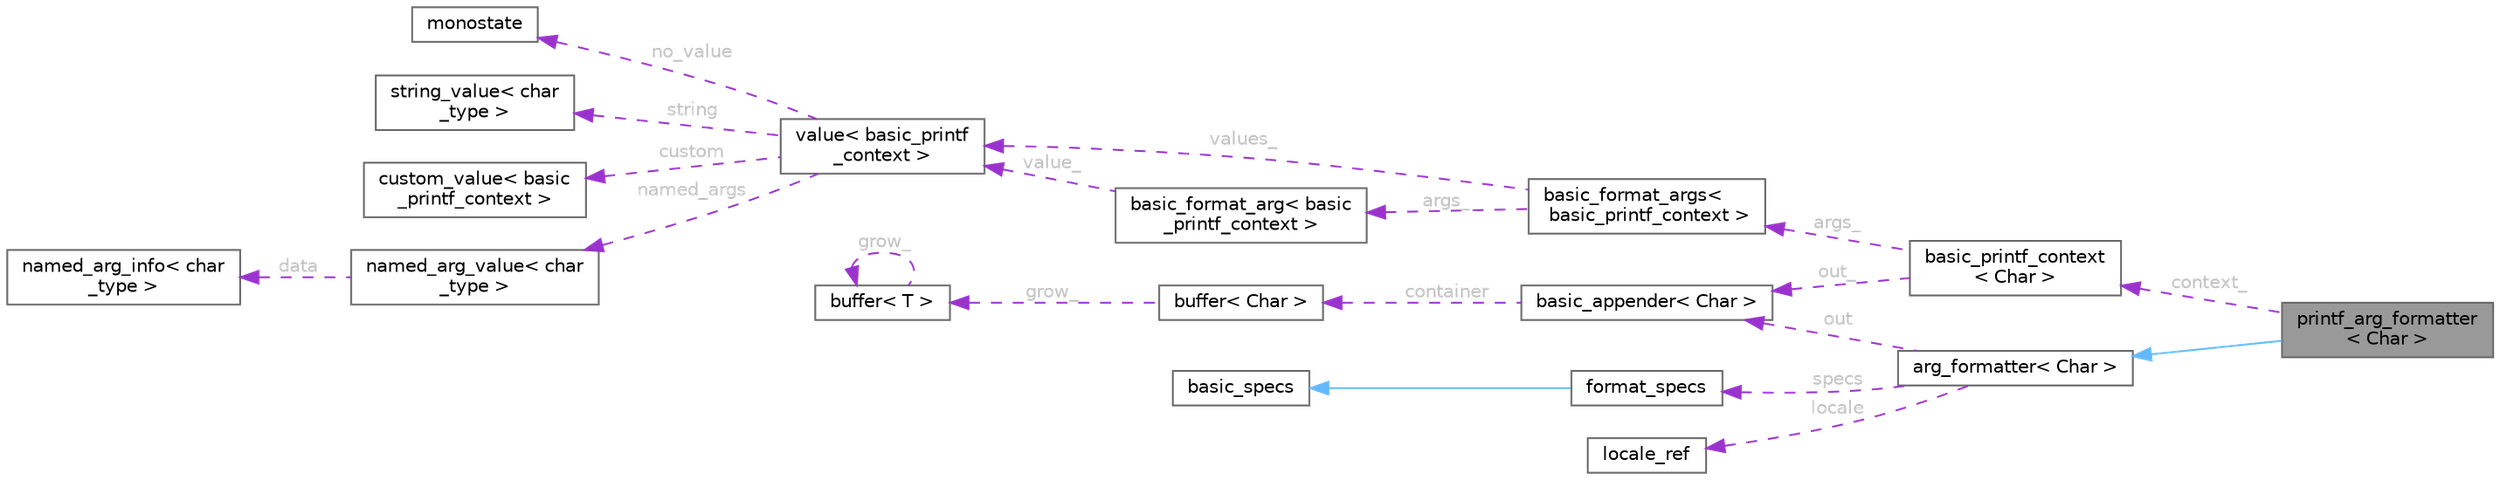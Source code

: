 digraph "printf_arg_formatter&lt; Char &gt;"
{
 // LATEX_PDF_SIZE
  bgcolor="transparent";
  edge [fontname=Helvetica,fontsize=10,labelfontname=Helvetica,labelfontsize=10];
  node [fontname=Helvetica,fontsize=10,shape=box,height=0.2,width=0.4];
  rankdir="LR";
  Node1 [id="Node000001",label="printf_arg_formatter\l\< Char \>",height=0.2,width=0.4,color="gray40", fillcolor="grey60", style="filled", fontcolor="black",tooltip=" "];
  Node2 -> Node1 [id="edge1_Node000001_Node000002",dir="back",color="steelblue1",style="solid",tooltip=" "];
  Node2 [id="Node000002",label="arg_formatter\< Char \>",height=0.2,width=0.4,color="gray40", fillcolor="white", style="filled",URL="$structdetail_1_1arg__formatter.html",tooltip=" "];
  Node3 -> Node2 [id="edge2_Node000002_Node000003",dir="back",color="darkorchid3",style="dashed",tooltip=" ",label=" out",fontcolor="grey" ];
  Node3 [id="Node000003",label="basic_appender\< Char \>",height=0.2,width=0.4,color="gray40", fillcolor="white", style="filled",URL="$classbasic__appender.html",tooltip=" "];
  Node4 -> Node3 [id="edge3_Node000003_Node000004",dir="back",color="darkorchid3",style="dashed",tooltip=" ",label=" container",fontcolor="grey" ];
  Node4 [id="Node000004",label="buffer\< Char \>",height=0.2,width=0.4,color="gray40", fillcolor="white", style="filled",URL="$classdetail_1_1buffer.html",tooltip=" "];
  Node5 -> Node4 [id="edge4_Node000004_Node000005",dir="back",color="darkorchid3",style="dashed",tooltip=" ",label=" grow_",fontcolor="grey" ];
  Node5 [id="Node000005",label="buffer\< T \>",height=0.2,width=0.4,color="gray40", fillcolor="white", style="filled",URL="$classdetail_1_1buffer.html",tooltip="A contiguous memory buffer with an optional growing ability."];
  Node5 -> Node5 [id="edge5_Node000005_Node000005",dir="back",color="darkorchid3",style="dashed",tooltip=" ",label=" grow_",fontcolor="grey" ];
  Node6 -> Node2 [id="edge6_Node000002_Node000006",dir="back",color="darkorchid3",style="dashed",tooltip=" ",label=" specs",fontcolor="grey" ];
  Node6 [id="Node000006",label="format_specs",height=0.2,width=0.4,color="gray40", fillcolor="white", style="filled",URL="$structformat__specs.html",tooltip=" "];
  Node7 -> Node6 [id="edge7_Node000006_Node000007",dir="back",color="steelblue1",style="solid",tooltip=" "];
  Node7 [id="Node000007",label="basic_specs",height=0.2,width=0.4,color="gray40", fillcolor="white", style="filled",URL="$classbasic__specs.html",tooltip=" "];
  Node8 -> Node2 [id="edge8_Node000002_Node000008",dir="back",color="darkorchid3",style="dashed",tooltip=" ",label=" locale",fontcolor="grey" ];
  Node8 [id="Node000008",label="locale_ref",height=0.2,width=0.4,color="gray40", fillcolor="white", style="filled",URL="$structdetail_1_1locale__ref.html",tooltip=" "];
  Node9 -> Node1 [id="edge9_Node000001_Node000009",dir="back",color="darkorchid3",style="dashed",tooltip=" ",label=" context_",fontcolor="grey" ];
  Node9 [id="Node000009",label="basic_printf_context\l\< Char \>",height=0.2,width=0.4,color="gray40", fillcolor="white", style="filled",URL="$classbasic__printf__context.html",tooltip=" "];
  Node3 -> Node9 [id="edge10_Node000009_Node000003",dir="back",color="darkorchid3",style="dashed",tooltip=" ",label=" out_",fontcolor="grey" ];
  Node10 -> Node9 [id="edge11_Node000009_Node000010",dir="back",color="darkorchid3",style="dashed",tooltip=" ",label=" args_",fontcolor="grey" ];
  Node10 [id="Node000010",label="basic_format_args\<\l basic_printf_context \>",height=0.2,width=0.4,color="gray40", fillcolor="white", style="filled",URL="$classbasic__format__args.html",tooltip=" "];
  Node11 -> Node10 [id="edge12_Node000010_Node000011",dir="back",color="darkorchid3",style="dashed",tooltip=" ",label=" values_",fontcolor="grey" ];
  Node11 [id="Node000011",label="value\< basic_printf\l_context \>",height=0.2,width=0.4,color="gray40", fillcolor="white", style="filled",URL="$classdetail_1_1value.html",tooltip=" "];
  Node12 -> Node11 [id="edge13_Node000011_Node000012",dir="back",color="darkorchid3",style="dashed",tooltip=" ",label=" no_value",fontcolor="grey" ];
  Node12 [id="Node000012",label="monostate",height=0.2,width=0.4,color="gray40", fillcolor="white", style="filled",URL="$structmonostate.html",tooltip=" "];
  Node13 -> Node11 [id="edge14_Node000011_Node000013",dir="back",color="darkorchid3",style="dashed",tooltip=" ",label=" string",fontcolor="grey" ];
  Node13 [id="Node000013",label="string_value\< char\l_type \>",height=0.2,width=0.4,color="gray40", fillcolor="white", style="filled",URL="$structdetail_1_1string__value.html",tooltip=" "];
  Node14 -> Node11 [id="edge15_Node000011_Node000014",dir="back",color="darkorchid3",style="dashed",tooltip=" ",label=" custom",fontcolor="grey" ];
  Node14 [id="Node000014",label="custom_value\< basic\l_printf_context \>",height=0.2,width=0.4,color="gray40", fillcolor="white", style="filled",URL="$structdetail_1_1custom__value.html",tooltip=" "];
  Node15 -> Node11 [id="edge16_Node000011_Node000015",dir="back",color="darkorchid3",style="dashed",tooltip=" ",label=" named_args",fontcolor="grey" ];
  Node15 [id="Node000015",label="named_arg_value\< char\l_type \>",height=0.2,width=0.4,color="gray40", fillcolor="white", style="filled",URL="$structdetail_1_1named__arg__value.html",tooltip=" "];
  Node16 -> Node15 [id="edge17_Node000015_Node000016",dir="back",color="darkorchid3",style="dashed",tooltip=" ",label=" data",fontcolor="grey" ];
  Node16 [id="Node000016",label="named_arg_info\< char\l_type \>",height=0.2,width=0.4,color="gray40", fillcolor="white", style="filled",URL="$structdetail_1_1named__arg__info.html",tooltip=" "];
  Node17 -> Node10 [id="edge18_Node000010_Node000017",dir="back",color="darkorchid3",style="dashed",tooltip=" ",label=" args_",fontcolor="grey" ];
  Node17 [id="Node000017",label="basic_format_arg\< basic\l_printf_context \>",height=0.2,width=0.4,color="gray40", fillcolor="white", style="filled",URL="$classbasic__format__arg.html",tooltip=" "];
  Node11 -> Node17 [id="edge19_Node000017_Node000011",dir="back",color="darkorchid3",style="dashed",tooltip=" ",label=" value_",fontcolor="grey" ];
}
